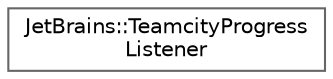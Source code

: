 digraph "类继承关系图"
{
 // LATEX_PDF_SIZE
  bgcolor="transparent";
  edge [fontname=Helvetica,fontsize=10,labelfontname=Helvetica,labelfontsize=10];
  node [fontname=Helvetica,fontsize=10,shape=box,height=0.2,width=0.4];
  rankdir="LR";
  Node0 [id="Node000000",label="JetBrains::TeamcityProgress\lListener",height=0.2,width=0.4,color="grey40", fillcolor="white", style="filled",URL="$class_jet_brains_1_1_teamcity_progress_listener.html",tooltip=" "];
}
